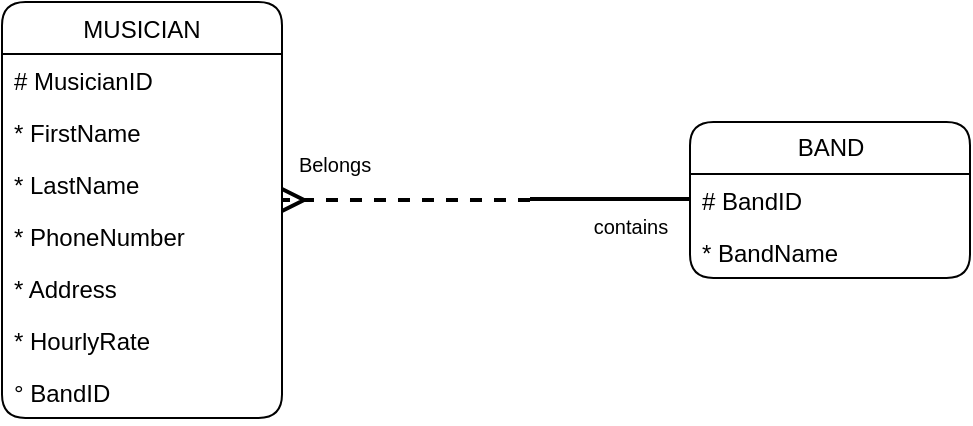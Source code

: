 <mxfile version="15.1.4" type="github"><diagram id="mKAB3gyMNsN7cmVvgj5p" name="Page-1"><mxGraphModel dx="599" dy="299" grid="1" gridSize="10" guides="1" tooltips="1" connect="1" arrows="1" fold="1" page="1" pageScale="1" pageWidth="850" pageHeight="1100" math="0" shadow="0"><root><mxCell id="0"/><mxCell id="1" parent="0"/><mxCell id="XTGr-hU-IKEKfJxo0Xul-2" value="MUSICIAN" style="swimlane;fontStyle=0;childLayout=stackLayout;horizontal=1;startSize=26;horizontalStack=0;resizeParent=1;resizeParentMax=0;resizeLast=0;collapsible=1;marginBottom=0;rounded=1;" parent="1" vertex="1"><mxGeometry x="136" y="120" width="140" height="208" as="geometry"/></mxCell><mxCell id="XTGr-hU-IKEKfJxo0Xul-3" value="# MusicianID" style="text;strokeColor=none;fillColor=none;align=left;verticalAlign=middle;spacingLeft=4;spacingRight=4;overflow=hidden;rotatable=0;points=[[0,0.5],[1,0.5]];portConstraint=eastwest;" parent="XTGr-hU-IKEKfJxo0Xul-2" vertex="1"><mxGeometry y="26" width="140" height="26" as="geometry"/></mxCell><mxCell id="XTGr-hU-IKEKfJxo0Xul-4" value="* FirstName" style="text;strokeColor=none;fillColor=none;align=left;verticalAlign=middle;spacingLeft=4;spacingRight=4;overflow=hidden;rotatable=0;points=[[0,0.5],[1,0.5]];portConstraint=eastwest;" parent="XTGr-hU-IKEKfJxo0Xul-2" vertex="1"><mxGeometry y="52" width="140" height="26" as="geometry"/></mxCell><mxCell id="XTGr-hU-IKEKfJxo0Xul-5" value="* LastName" style="text;strokeColor=none;fillColor=none;align=left;verticalAlign=middle;spacingLeft=4;spacingRight=4;overflow=hidden;rotatable=0;points=[[0,0.5],[1,0.5]];portConstraint=eastwest;" parent="XTGr-hU-IKEKfJxo0Xul-2" vertex="1"><mxGeometry y="78" width="140" height="26" as="geometry"/></mxCell><mxCell id="XTGr-hU-IKEKfJxo0Xul-8" value="* PhoneNumber" style="text;strokeColor=none;fillColor=none;align=left;verticalAlign=middle;spacingLeft=4;spacingRight=4;overflow=hidden;rotatable=0;points=[[0,0.5],[1,0.5]];portConstraint=eastwest;" parent="XTGr-hU-IKEKfJxo0Xul-2" vertex="1"><mxGeometry y="104" width="140" height="26" as="geometry"/></mxCell><mxCell id="XTGr-hU-IKEKfJxo0Xul-7" value="* Address" style="text;strokeColor=none;fillColor=none;align=left;verticalAlign=middle;spacingLeft=4;spacingRight=4;overflow=hidden;rotatable=0;points=[[0,0.5],[1,0.5]];portConstraint=eastwest;" parent="XTGr-hU-IKEKfJxo0Xul-2" vertex="1"><mxGeometry y="130" width="140" height="26" as="geometry"/></mxCell><mxCell id="XTGr-hU-IKEKfJxo0Xul-9" value="* HourlyRate" style="text;strokeColor=none;fillColor=none;align=left;verticalAlign=middle;spacingLeft=4;spacingRight=4;overflow=hidden;rotatable=0;points=[[0,0.5],[1,0.5]];portConstraint=eastwest;" parent="XTGr-hU-IKEKfJxo0Xul-2" vertex="1"><mxGeometry y="156" width="140" height="26" as="geometry"/></mxCell><mxCell id="XTGr-hU-IKEKfJxo0Xul-26" value="° BandID" style="text;strokeColor=none;fillColor=none;align=left;verticalAlign=top;spacingLeft=4;spacingRight=4;overflow=hidden;rotatable=0;points=[[0,0.5],[1,0.5]];portConstraint=eastwest;" parent="XTGr-hU-IKEKfJxo0Xul-2" vertex="1"><mxGeometry y="182" width="140" height="26" as="geometry"/></mxCell><mxCell id="XTGr-hU-IKEKfJxo0Xul-20" value="BAND" style="swimlane;fontStyle=0;childLayout=stackLayout;horizontal=1;startSize=26;horizontalStack=0;resizeParent=1;resizeParentMax=0;resizeLast=0;collapsible=1;marginBottom=0;rounded=1;verticalAlign=middle;html=1;" parent="1" vertex="1"><mxGeometry x="480" y="180" width="140" height="78" as="geometry"/></mxCell><mxCell id="XTGr-hU-IKEKfJxo0Xul-21" value="# BandID" style="text;strokeColor=none;fillColor=none;align=left;verticalAlign=top;spacingLeft=4;spacingRight=4;overflow=hidden;rotatable=0;points=[[0,0.5],[1,0.5]];portConstraint=eastwest;" parent="XTGr-hU-IKEKfJxo0Xul-20" vertex="1"><mxGeometry y="26" width="140" height="26" as="geometry"/></mxCell><mxCell id="XTGr-hU-IKEKfJxo0Xul-22" value="* BandName" style="text;strokeColor=none;fillColor=none;align=left;verticalAlign=top;spacingLeft=4;spacingRight=4;overflow=hidden;rotatable=0;points=[[0,0.5],[1,0.5]];portConstraint=eastwest;" parent="XTGr-hU-IKEKfJxo0Xul-20" vertex="1"><mxGeometry y="52" width="140" height="26" as="geometry"/></mxCell><mxCell id="XTGr-hU-IKEKfJxo0Xul-37" value="contains" style="html=1;verticalAlign=bottom;endArrow=none;fontSize=10;sourcePerimeterSpacing=1;targetPerimeterSpacing=3;strokeWidth=2;endFill=0;" parent="1" edge="1"><mxGeometry x="0.25" y="-21" width="80" relative="1" as="geometry"><mxPoint x="400" y="218.5" as="sourcePoint"/><mxPoint x="480" y="218.5" as="targetPoint"/><mxPoint y="1" as="offset"/></mxGeometry></mxCell><mxCell id="XTGr-hU-IKEKfJxo0Xul-38" value="Belongs" style="html=1;verticalAlign=bottom;endArrow=ERmany;dashed=1;endSize=8;fontSize=10;sourcePerimeterSpacing=1;targetPerimeterSpacing=3;strokeWidth=2;entryX=0.993;entryY=0.769;entryDx=0;entryDy=0;entryPerimeter=0;endFill=0;" parent="1" edge="1"><mxGeometry x="0.592" y="-9" relative="1" as="geometry"><mxPoint x="400" y="219" as="sourcePoint"/><mxPoint x="276.02" y="218.994" as="targetPoint"/><mxPoint as="offset"/></mxGeometry></mxCell></root></mxGraphModel></diagram></mxfile>